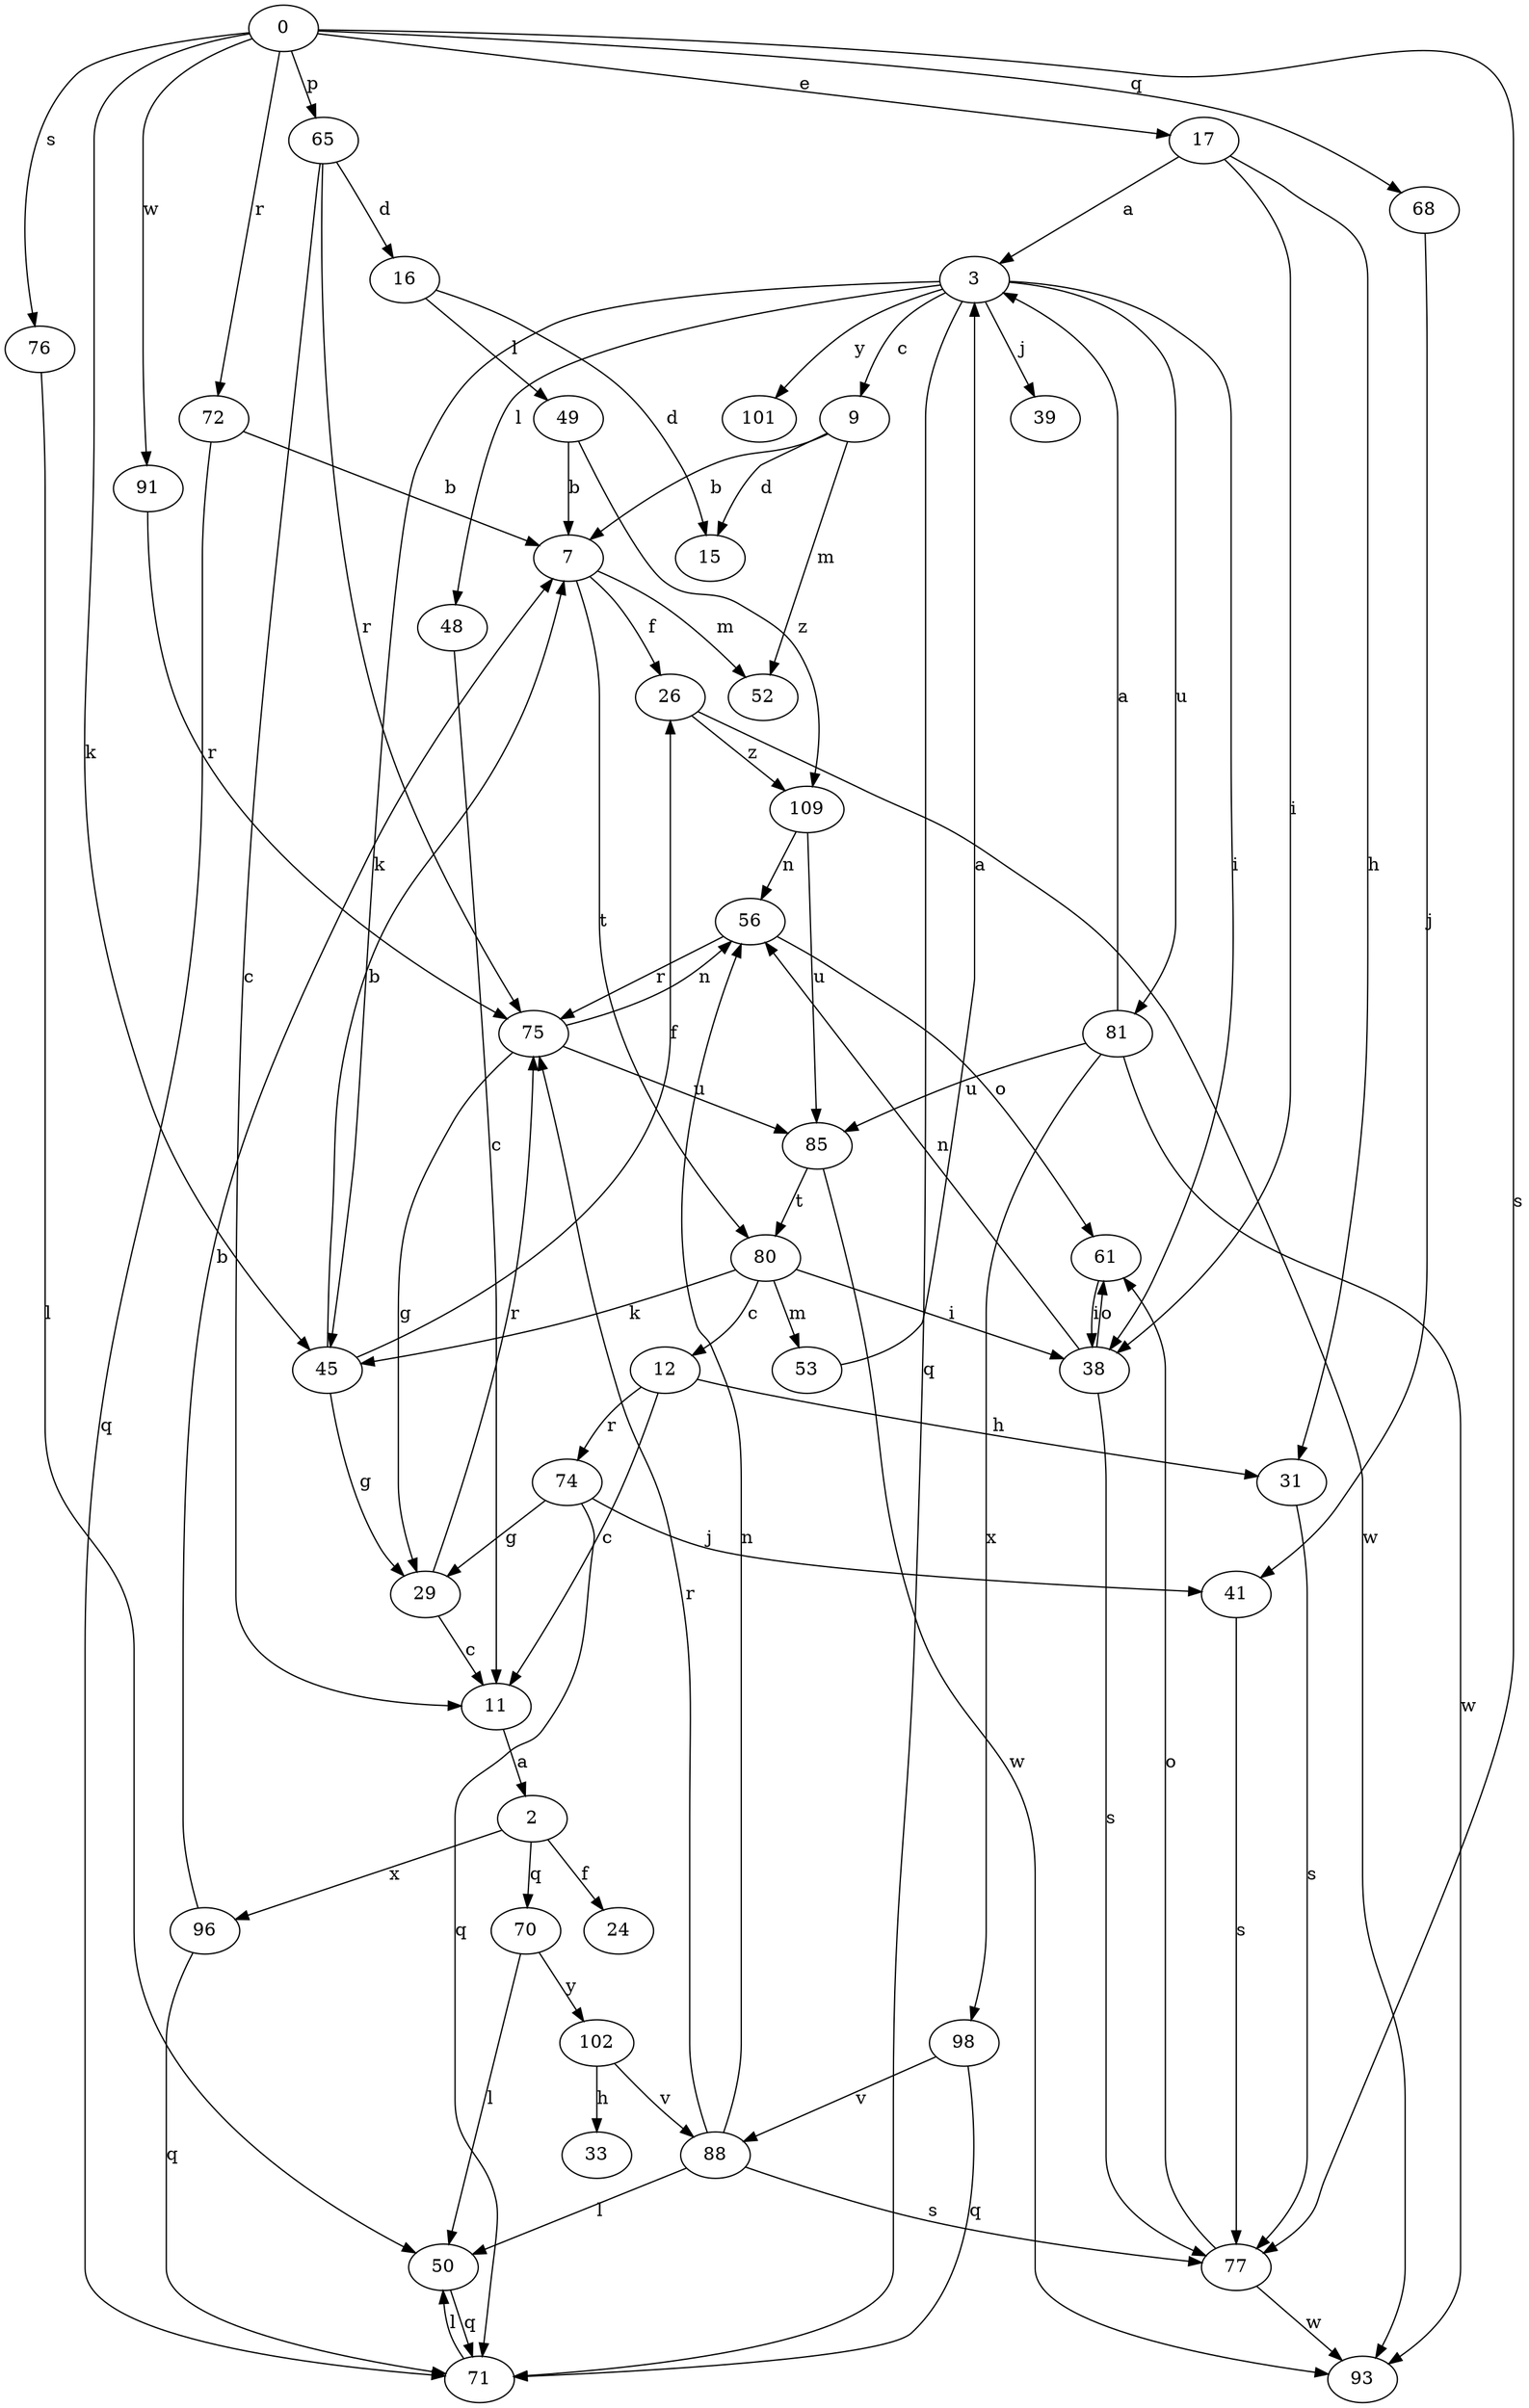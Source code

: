 strict digraph  {
0;
2;
3;
7;
9;
11;
12;
15;
16;
17;
24;
26;
29;
31;
33;
38;
39;
41;
45;
48;
49;
50;
52;
53;
56;
61;
65;
68;
70;
71;
72;
74;
75;
76;
77;
80;
81;
85;
88;
91;
93;
96;
98;
101;
102;
109;
0 -> 17  [label=e];
0 -> 45  [label=k];
0 -> 65  [label=p];
0 -> 68  [label=q];
0 -> 72  [label=r];
0 -> 76  [label=s];
0 -> 77  [label=s];
0 -> 91  [label=w];
2 -> 24  [label=f];
2 -> 70  [label=q];
2 -> 96  [label=x];
3 -> 9  [label=c];
3 -> 38  [label=i];
3 -> 39  [label=j];
3 -> 45  [label=k];
3 -> 48  [label=l];
3 -> 71  [label=q];
3 -> 81  [label=u];
3 -> 101  [label=y];
7 -> 26  [label=f];
7 -> 52  [label=m];
7 -> 80  [label=t];
9 -> 7  [label=b];
9 -> 15  [label=d];
9 -> 52  [label=m];
11 -> 2  [label=a];
12 -> 11  [label=c];
12 -> 31  [label=h];
12 -> 74  [label=r];
16 -> 15  [label=d];
16 -> 49  [label=l];
17 -> 3  [label=a];
17 -> 31  [label=h];
17 -> 38  [label=i];
26 -> 93  [label=w];
26 -> 109  [label=z];
29 -> 11  [label=c];
29 -> 75  [label=r];
31 -> 77  [label=s];
38 -> 56  [label=n];
38 -> 61  [label=o];
38 -> 77  [label=s];
41 -> 77  [label=s];
45 -> 7  [label=b];
45 -> 26  [label=f];
45 -> 29  [label=g];
48 -> 11  [label=c];
49 -> 7  [label=b];
49 -> 109  [label=z];
50 -> 71  [label=q];
53 -> 3  [label=a];
56 -> 61  [label=o];
56 -> 75  [label=r];
61 -> 38  [label=i];
65 -> 11  [label=c];
65 -> 16  [label=d];
65 -> 75  [label=r];
68 -> 41  [label=j];
70 -> 50  [label=l];
70 -> 102  [label=y];
71 -> 50  [label=l];
72 -> 7  [label=b];
72 -> 71  [label=q];
74 -> 29  [label=g];
74 -> 41  [label=j];
74 -> 71  [label=q];
75 -> 29  [label=g];
75 -> 56  [label=n];
75 -> 85  [label=u];
76 -> 50  [label=l];
77 -> 61  [label=o];
77 -> 93  [label=w];
80 -> 12  [label=c];
80 -> 38  [label=i];
80 -> 45  [label=k];
80 -> 53  [label=m];
81 -> 3  [label=a];
81 -> 85  [label=u];
81 -> 93  [label=w];
81 -> 98  [label=x];
85 -> 80  [label=t];
85 -> 93  [label=w];
88 -> 50  [label=l];
88 -> 56  [label=n];
88 -> 75  [label=r];
88 -> 77  [label=s];
91 -> 75  [label=r];
96 -> 7  [label=b];
96 -> 71  [label=q];
98 -> 71  [label=q];
98 -> 88  [label=v];
102 -> 33  [label=h];
102 -> 88  [label=v];
109 -> 56  [label=n];
109 -> 85  [label=u];
}
